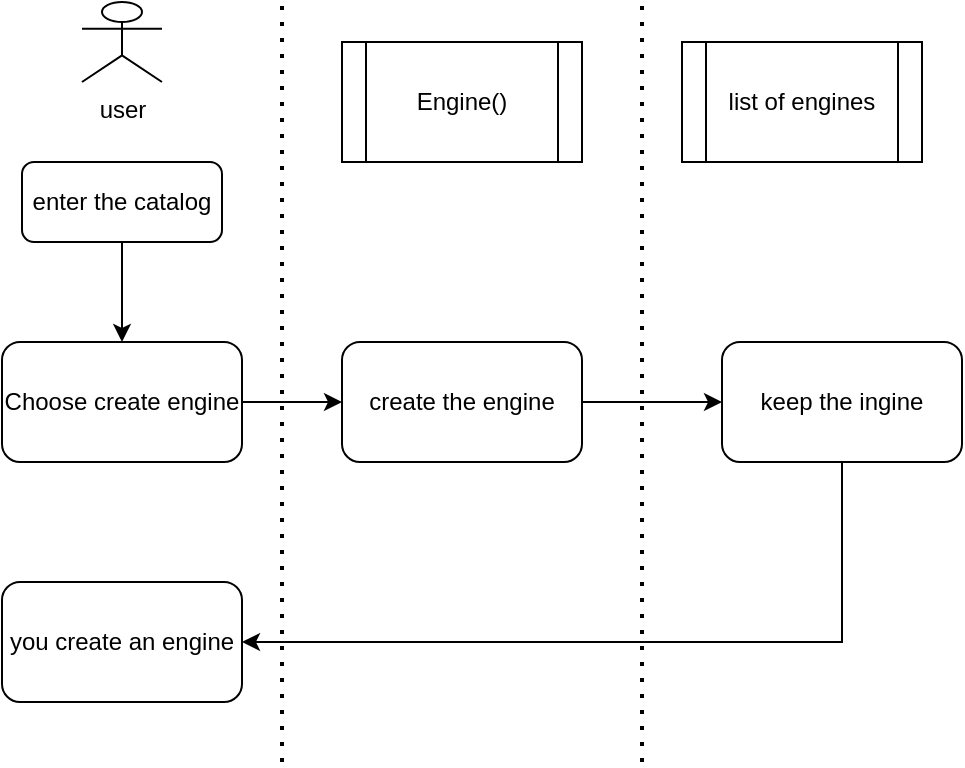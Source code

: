 <mxfile version="24.2.3" type="device">
  <diagram name="Page-1" id="74e2e168-ea6b-b213-b513-2b3c1d86103e">
    <mxGraphModel dx="1512" dy="551" grid="1" gridSize="10" guides="1" tooltips="1" connect="1" arrows="1" fold="1" page="1" pageScale="1" pageWidth="1100" pageHeight="850" background="none" math="0" shadow="0">
      <root>
        <mxCell id="0" />
        <mxCell id="1" parent="0" />
        <mxCell id="a9HHurnokYp_T3WzFbea-2" value="user" style="shape=umlActor;verticalLabelPosition=bottom;verticalAlign=top;html=1;outlineConnect=0;" vertex="1" parent="1">
          <mxGeometry x="430" y="30" width="40" height="40" as="geometry" />
        </mxCell>
        <mxCell id="a9HHurnokYp_T3WzFbea-13" style="edgeStyle=orthogonalEdgeStyle;rounded=0;orthogonalLoop=1;jettySize=auto;html=1;" edge="1" parent="1" source="77e6c97f196da883-8" target="a9HHurnokYp_T3WzFbea-14">
          <mxGeometry relative="1" as="geometry">
            <mxPoint x="450" y="230" as="targetPoint" />
          </mxGeometry>
        </mxCell>
        <mxCell id="77e6c97f196da883-8" value="&lt;font face=&quot;Helvetica&quot; style=&quot;font-size: 12px;&quot;&gt;enter the catalog&lt;/font&gt;" style="rounded=1;whiteSpace=wrap;html=1;shadow=0;labelBackgroundColor=none;strokeWidth=1;fontFamily=Verdana;fontSize=8;align=center;" parent="1" vertex="1">
          <mxGeometry x="400" y="110" width="100" height="40" as="geometry" />
        </mxCell>
        <mxCell id="a9HHurnokYp_T3WzFbea-15" style="edgeStyle=orthogonalEdgeStyle;rounded=0;orthogonalLoop=1;jettySize=auto;html=1;exitX=1;exitY=0.5;exitDx=0;exitDy=0;entryX=0;entryY=0.5;entryDx=0;entryDy=0;" edge="1" parent="1" source="a9HHurnokYp_T3WzFbea-14" target="a9HHurnokYp_T3WzFbea-16">
          <mxGeometry relative="1" as="geometry">
            <mxPoint x="580" y="230" as="targetPoint" />
          </mxGeometry>
        </mxCell>
        <mxCell id="a9HHurnokYp_T3WzFbea-14" value="Choose create engine" style="rounded=1;whiteSpace=wrap;html=1;" vertex="1" parent="1">
          <mxGeometry x="390" y="200" width="120" height="60" as="geometry" />
        </mxCell>
        <mxCell id="a9HHurnokYp_T3WzFbea-22" style="edgeStyle=orthogonalEdgeStyle;rounded=0;orthogonalLoop=1;jettySize=auto;html=1;" edge="1" parent="1" source="a9HHurnokYp_T3WzFbea-16" target="a9HHurnokYp_T3WzFbea-23">
          <mxGeometry relative="1" as="geometry">
            <mxPoint x="760" y="230" as="targetPoint" />
          </mxGeometry>
        </mxCell>
        <mxCell id="a9HHurnokYp_T3WzFbea-16" value="create the engine" style="rounded=1;whiteSpace=wrap;html=1;" vertex="1" parent="1">
          <mxGeometry x="560" y="200" width="120" height="60" as="geometry" />
        </mxCell>
        <mxCell id="a9HHurnokYp_T3WzFbea-17" value="Engine()" style="shape=process;whiteSpace=wrap;html=1;backgroundOutline=1;" vertex="1" parent="1">
          <mxGeometry x="560" y="50" width="120" height="60" as="geometry" />
        </mxCell>
        <mxCell id="a9HHurnokYp_T3WzFbea-18" value="" style="endArrow=none;dashed=1;html=1;dashPattern=1 3;strokeWidth=2;rounded=0;" edge="1" parent="1">
          <mxGeometry width="50" height="50" relative="1" as="geometry">
            <mxPoint x="530" y="410" as="sourcePoint" />
            <mxPoint x="530" y="30" as="targetPoint" />
          </mxGeometry>
        </mxCell>
        <mxCell id="a9HHurnokYp_T3WzFbea-20" value="" style="endArrow=none;dashed=1;html=1;dashPattern=1 3;strokeWidth=2;rounded=0;" edge="1" parent="1">
          <mxGeometry width="50" height="50" relative="1" as="geometry">
            <mxPoint x="710" y="410" as="sourcePoint" />
            <mxPoint x="710" y="30" as="targetPoint" />
          </mxGeometry>
        </mxCell>
        <mxCell id="a9HHurnokYp_T3WzFbea-21" value="list of engines" style="shape=process;whiteSpace=wrap;html=1;backgroundOutline=1;" vertex="1" parent="1">
          <mxGeometry x="730" y="50" width="120" height="60" as="geometry" />
        </mxCell>
        <mxCell id="a9HHurnokYp_T3WzFbea-25" value="" style="edgeStyle=orthogonalEdgeStyle;rounded=0;orthogonalLoop=1;jettySize=auto;html=1;entryX=1;entryY=0.5;entryDx=0;entryDy=0;exitX=0.5;exitY=1;exitDx=0;exitDy=0;" edge="1" parent="1" source="a9HHurnokYp_T3WzFbea-23" target="a9HHurnokYp_T3WzFbea-24">
          <mxGeometry relative="1" as="geometry" />
        </mxCell>
        <mxCell id="a9HHurnokYp_T3WzFbea-23" value="keep the ingine" style="rounded=1;whiteSpace=wrap;html=1;" vertex="1" parent="1">
          <mxGeometry x="750" y="200" width="120" height="60" as="geometry" />
        </mxCell>
        <mxCell id="a9HHurnokYp_T3WzFbea-24" value="you create an engine" style="whiteSpace=wrap;html=1;rounded=1;" vertex="1" parent="1">
          <mxGeometry x="390" y="320" width="120" height="60" as="geometry" />
        </mxCell>
      </root>
    </mxGraphModel>
  </diagram>
</mxfile>
